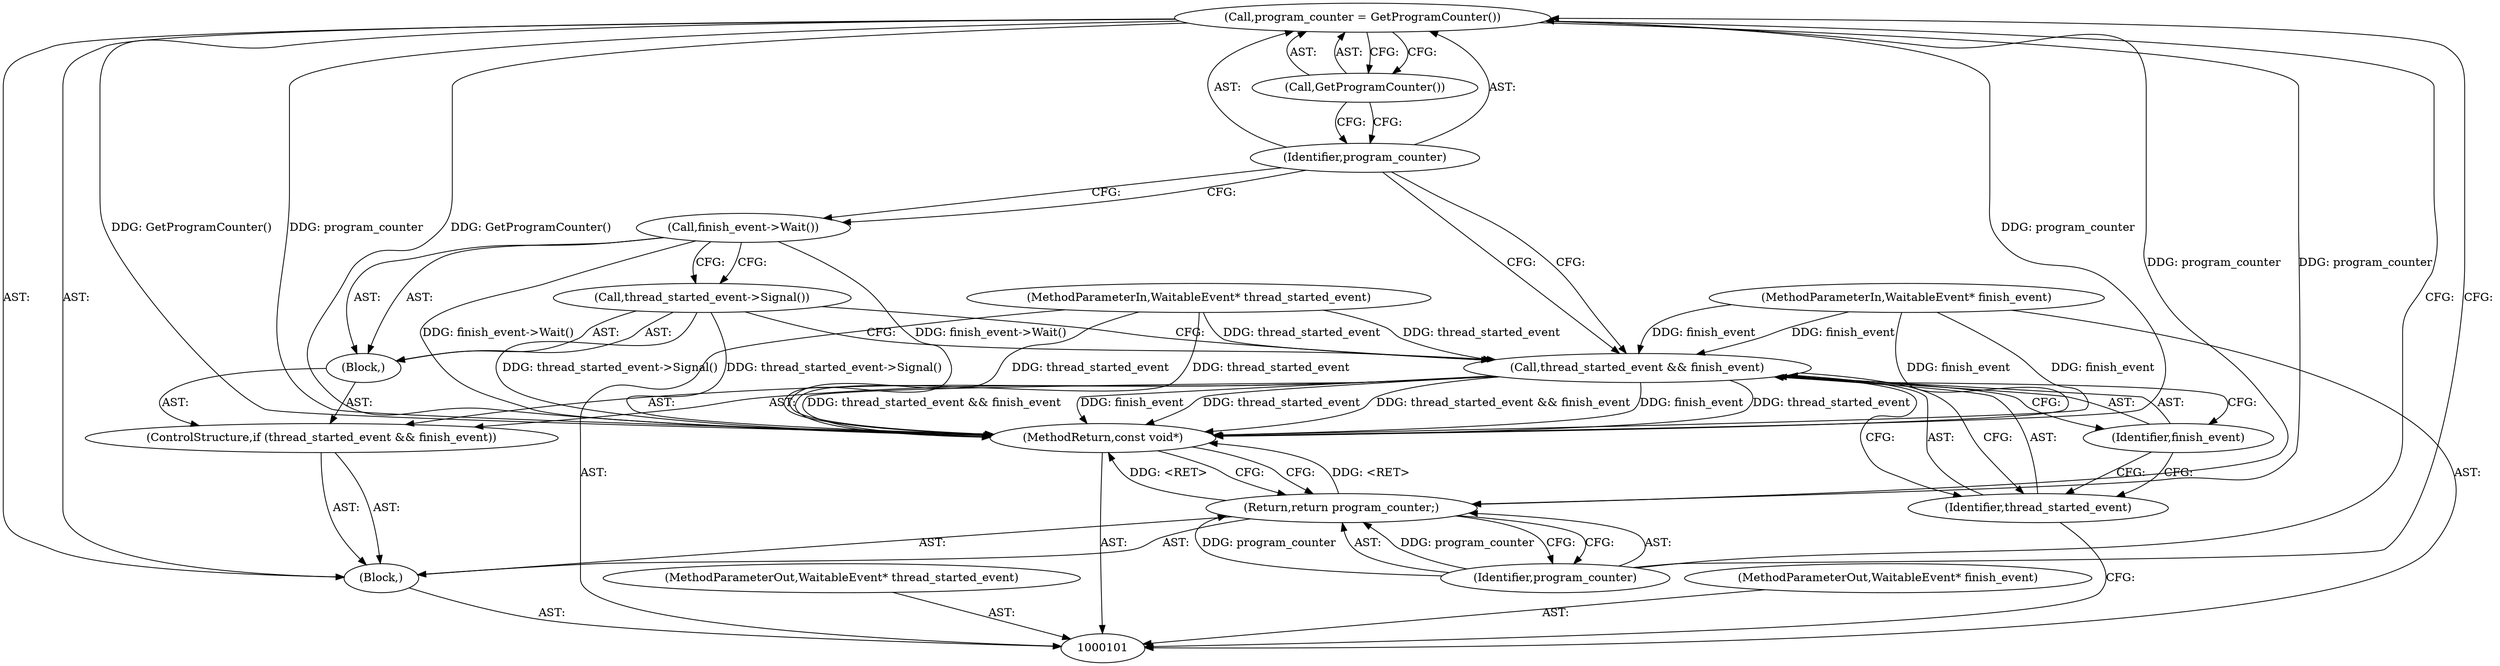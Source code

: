 digraph "0_Chrome_0fb75f1e468fe9054be3b3d3d5b9bf9a66e4199d_4" {
"1000112" [label="(Call,program_counter = GetProgramCounter())"];
"1000113" [label="(Identifier,program_counter)"];
"1000114" [label="(Call,GetProgramCounter())"];
"1000115" [label="(Return,return program_counter;)"];
"1000116" [label="(Identifier,program_counter)"];
"1000117" [label="(MethodReturn,const void*)"];
"1000102" [label="(MethodParameterIn,WaitableEvent* thread_started_event)"];
"1000142" [label="(MethodParameterOut,WaitableEvent* thread_started_event)"];
"1000104" [label="(Block,)"];
"1000103" [label="(MethodParameterIn,WaitableEvent* finish_event)"];
"1000143" [label="(MethodParameterOut,WaitableEvent* finish_event)"];
"1000105" [label="(ControlStructure,if (thread_started_event && finish_event))"];
"1000108" [label="(Identifier,finish_event)"];
"1000109" [label="(Block,)"];
"1000106" [label="(Call,thread_started_event && finish_event)"];
"1000107" [label="(Identifier,thread_started_event)"];
"1000110" [label="(Call,thread_started_event->Signal())"];
"1000111" [label="(Call,finish_event->Wait())"];
"1000112" -> "1000104"  [label="AST: "];
"1000112" -> "1000114"  [label="CFG: "];
"1000113" -> "1000112"  [label="AST: "];
"1000114" -> "1000112"  [label="AST: "];
"1000116" -> "1000112"  [label="CFG: "];
"1000112" -> "1000117"  [label="DDG: GetProgramCounter()"];
"1000112" -> "1000117"  [label="DDG: program_counter"];
"1000112" -> "1000115"  [label="DDG: program_counter"];
"1000113" -> "1000112"  [label="AST: "];
"1000113" -> "1000111"  [label="CFG: "];
"1000113" -> "1000106"  [label="CFG: "];
"1000114" -> "1000113"  [label="CFG: "];
"1000114" -> "1000112"  [label="AST: "];
"1000114" -> "1000113"  [label="CFG: "];
"1000112" -> "1000114"  [label="CFG: "];
"1000115" -> "1000104"  [label="AST: "];
"1000115" -> "1000116"  [label="CFG: "];
"1000116" -> "1000115"  [label="AST: "];
"1000117" -> "1000115"  [label="CFG: "];
"1000115" -> "1000117"  [label="DDG: <RET>"];
"1000116" -> "1000115"  [label="DDG: program_counter"];
"1000112" -> "1000115"  [label="DDG: program_counter"];
"1000116" -> "1000115"  [label="AST: "];
"1000116" -> "1000112"  [label="CFG: "];
"1000115" -> "1000116"  [label="CFG: "];
"1000116" -> "1000115"  [label="DDG: program_counter"];
"1000117" -> "1000101"  [label="AST: "];
"1000117" -> "1000115"  [label="CFG: "];
"1000106" -> "1000117"  [label="DDG: finish_event"];
"1000106" -> "1000117"  [label="DDG: thread_started_event"];
"1000106" -> "1000117"  [label="DDG: thread_started_event && finish_event"];
"1000112" -> "1000117"  [label="DDG: GetProgramCounter()"];
"1000112" -> "1000117"  [label="DDG: program_counter"];
"1000103" -> "1000117"  [label="DDG: finish_event"];
"1000111" -> "1000117"  [label="DDG: finish_event->Wait()"];
"1000102" -> "1000117"  [label="DDG: thread_started_event"];
"1000110" -> "1000117"  [label="DDG: thread_started_event->Signal()"];
"1000115" -> "1000117"  [label="DDG: <RET>"];
"1000102" -> "1000101"  [label="AST: "];
"1000102" -> "1000117"  [label="DDG: thread_started_event"];
"1000102" -> "1000106"  [label="DDG: thread_started_event"];
"1000142" -> "1000101"  [label="AST: "];
"1000104" -> "1000101"  [label="AST: "];
"1000105" -> "1000104"  [label="AST: "];
"1000112" -> "1000104"  [label="AST: "];
"1000115" -> "1000104"  [label="AST: "];
"1000103" -> "1000101"  [label="AST: "];
"1000103" -> "1000117"  [label="DDG: finish_event"];
"1000103" -> "1000106"  [label="DDG: finish_event"];
"1000143" -> "1000101"  [label="AST: "];
"1000105" -> "1000104"  [label="AST: "];
"1000106" -> "1000105"  [label="AST: "];
"1000109" -> "1000105"  [label="AST: "];
"1000108" -> "1000106"  [label="AST: "];
"1000108" -> "1000107"  [label="CFG: "];
"1000106" -> "1000108"  [label="CFG: "];
"1000109" -> "1000105"  [label="AST: "];
"1000110" -> "1000109"  [label="AST: "];
"1000111" -> "1000109"  [label="AST: "];
"1000106" -> "1000105"  [label="AST: "];
"1000106" -> "1000107"  [label="CFG: "];
"1000106" -> "1000108"  [label="CFG: "];
"1000107" -> "1000106"  [label="AST: "];
"1000108" -> "1000106"  [label="AST: "];
"1000110" -> "1000106"  [label="CFG: "];
"1000113" -> "1000106"  [label="CFG: "];
"1000106" -> "1000117"  [label="DDG: finish_event"];
"1000106" -> "1000117"  [label="DDG: thread_started_event"];
"1000106" -> "1000117"  [label="DDG: thread_started_event && finish_event"];
"1000102" -> "1000106"  [label="DDG: thread_started_event"];
"1000103" -> "1000106"  [label="DDG: finish_event"];
"1000107" -> "1000106"  [label="AST: "];
"1000107" -> "1000101"  [label="CFG: "];
"1000108" -> "1000107"  [label="CFG: "];
"1000106" -> "1000107"  [label="CFG: "];
"1000110" -> "1000109"  [label="AST: "];
"1000110" -> "1000106"  [label="CFG: "];
"1000111" -> "1000110"  [label="CFG: "];
"1000110" -> "1000117"  [label="DDG: thread_started_event->Signal()"];
"1000111" -> "1000109"  [label="AST: "];
"1000111" -> "1000110"  [label="CFG: "];
"1000113" -> "1000111"  [label="CFG: "];
"1000111" -> "1000117"  [label="DDG: finish_event->Wait()"];
}

